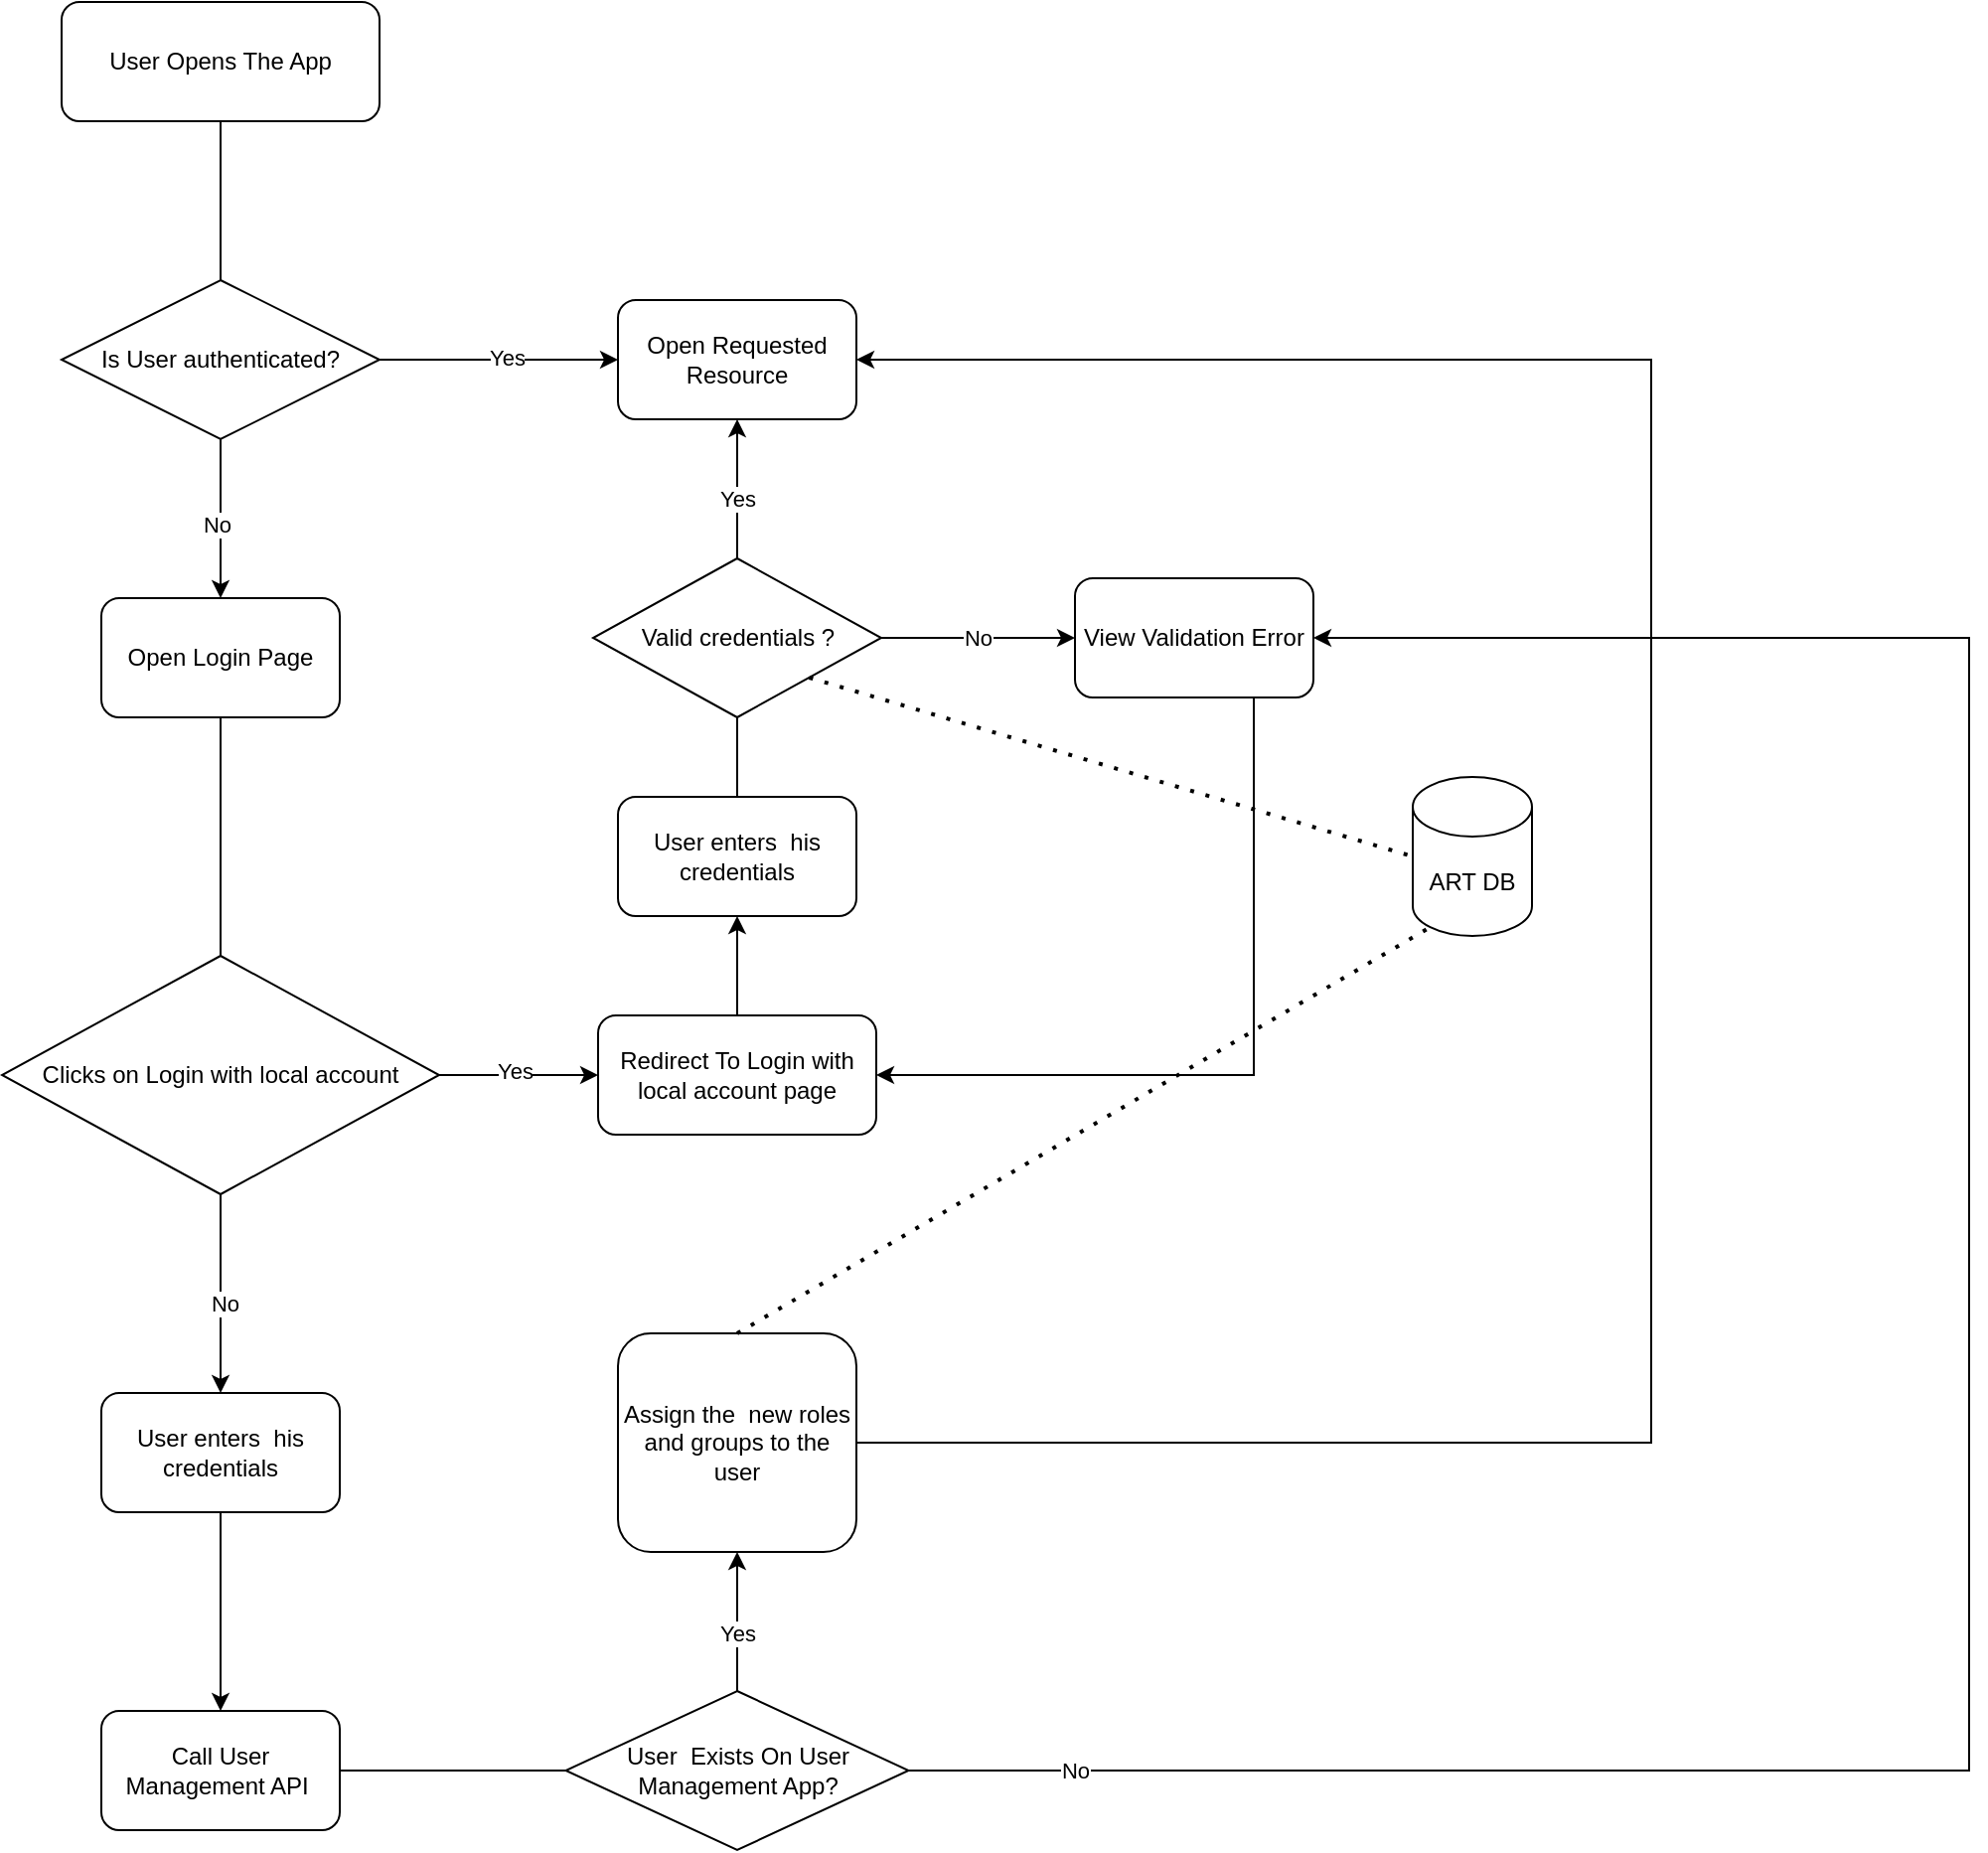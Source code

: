 <mxfile version="22.1.21" type="github">
  <diagram id="C5RBs43oDa-KdzZeNtuy" name="Page-1">
    <mxGraphModel dx="1750" dy="965" grid="1" gridSize="10" guides="1" tooltips="1" connect="1" arrows="1" fold="1" page="1" pageScale="1" pageWidth="827" pageHeight="1169" math="0" shadow="0">
      <root>
        <mxCell id="WIyWlLk6GJQsqaUBKTNV-0" />
        <mxCell id="WIyWlLk6GJQsqaUBKTNV-1" parent="WIyWlLk6GJQsqaUBKTNV-0" />
        <mxCell id="a6K9ppssDVb4eRAfsX8--0" value="User Opens The App" style="rounded=1;whiteSpace=wrap;html=1;" vertex="1" parent="WIyWlLk6GJQsqaUBKTNV-1">
          <mxGeometry x="360" y="20" width="160" height="60" as="geometry" />
        </mxCell>
        <mxCell id="a6K9ppssDVb4eRAfsX8--1" value="" style="endArrow=none;html=1;rounded=0;entryX=0.5;entryY=1;entryDx=0;entryDy=0;exitX=0.5;exitY=0;exitDx=0;exitDy=0;" edge="1" parent="WIyWlLk6GJQsqaUBKTNV-1" source="a6K9ppssDVb4eRAfsX8--2" target="a6K9ppssDVb4eRAfsX8--0">
          <mxGeometry width="50" height="50" relative="1" as="geometry">
            <mxPoint x="440" y="160" as="sourcePoint" />
            <mxPoint x="439" y="100" as="targetPoint" />
          </mxGeometry>
        </mxCell>
        <mxCell id="a6K9ppssDVb4eRAfsX8--2" value="Is User authenticated?" style="rhombus;whiteSpace=wrap;html=1;" vertex="1" parent="WIyWlLk6GJQsqaUBKTNV-1">
          <mxGeometry x="360" y="160" width="160" height="80" as="geometry" />
        </mxCell>
        <mxCell id="a6K9ppssDVb4eRAfsX8--3" value="" style="endArrow=classic;html=1;rounded=0;exitX=1;exitY=0.5;exitDx=0;exitDy=0;entryX=0;entryY=0.5;entryDx=0;entryDy=0;" edge="1" parent="WIyWlLk6GJQsqaUBKTNV-1" source="a6K9ppssDVb4eRAfsX8--2" target="a6K9ppssDVb4eRAfsX8--5">
          <mxGeometry width="50" height="50" relative="1" as="geometry">
            <mxPoint x="630" y="200" as="sourcePoint" />
            <mxPoint x="640" y="200" as="targetPoint" />
          </mxGeometry>
        </mxCell>
        <mxCell id="a6K9ppssDVb4eRAfsX8--4" value="Yes" style="edgeLabel;html=1;align=center;verticalAlign=middle;resizable=0;points=[];" vertex="1" connectable="0" parent="a6K9ppssDVb4eRAfsX8--3">
          <mxGeometry x="0.063" y="1" relative="1" as="geometry">
            <mxPoint as="offset" />
          </mxGeometry>
        </mxCell>
        <mxCell id="a6K9ppssDVb4eRAfsX8--5" value="Open Requested Resource" style="rounded=1;whiteSpace=wrap;html=1;" vertex="1" parent="WIyWlLk6GJQsqaUBKTNV-1">
          <mxGeometry x="640" y="170" width="120" height="60" as="geometry" />
        </mxCell>
        <mxCell id="a6K9ppssDVb4eRAfsX8--6" value="" style="endArrow=classic;html=1;rounded=0;exitX=0.5;exitY=1;exitDx=0;exitDy=0;entryX=0.5;entryY=0;entryDx=0;entryDy=0;" edge="1" parent="WIyWlLk6GJQsqaUBKTNV-1" source="a6K9ppssDVb4eRAfsX8--2" target="a6K9ppssDVb4eRAfsX8--8">
          <mxGeometry width="50" height="50" relative="1" as="geometry">
            <mxPoint x="390" y="330" as="sourcePoint" />
            <mxPoint x="440" y="320" as="targetPoint" />
          </mxGeometry>
        </mxCell>
        <mxCell id="a6K9ppssDVb4eRAfsX8--7" value="No" style="edgeLabel;html=1;align=center;verticalAlign=middle;resizable=0;points=[];" vertex="1" connectable="0" parent="a6K9ppssDVb4eRAfsX8--6">
          <mxGeometry x="0.065" y="-2" relative="1" as="geometry">
            <mxPoint as="offset" />
          </mxGeometry>
        </mxCell>
        <mxCell id="a6K9ppssDVb4eRAfsX8--8" value="Open Login Page" style="rounded=1;whiteSpace=wrap;html=1;" vertex="1" parent="WIyWlLk6GJQsqaUBKTNV-1">
          <mxGeometry x="380" y="320" width="120" height="60" as="geometry" />
        </mxCell>
        <mxCell id="a6K9ppssDVb4eRAfsX8--9" value="Clicks on Login with local account" style="rhombus;whiteSpace=wrap;html=1;" vertex="1" parent="WIyWlLk6GJQsqaUBKTNV-1">
          <mxGeometry x="330" y="500" width="220" height="120" as="geometry" />
        </mxCell>
        <mxCell id="a6K9ppssDVb4eRAfsX8--10" value="" style="endArrow=none;html=1;rounded=0;entryX=0.5;entryY=1;entryDx=0;entryDy=0;exitX=0.5;exitY=0;exitDx=0;exitDy=0;" edge="1" parent="WIyWlLk6GJQsqaUBKTNV-1" source="a6K9ppssDVb4eRAfsX8--9" target="a6K9ppssDVb4eRAfsX8--8">
          <mxGeometry width="50" height="50" relative="1" as="geometry">
            <mxPoint x="280" y="440" as="sourcePoint" />
            <mxPoint x="330" y="390" as="targetPoint" />
          </mxGeometry>
        </mxCell>
        <mxCell id="a6K9ppssDVb4eRAfsX8--11" value="" style="endArrow=classic;html=1;rounded=0;exitX=1;exitY=0.5;exitDx=0;exitDy=0;entryX=0;entryY=0.5;entryDx=0;entryDy=0;" edge="1" parent="WIyWlLk6GJQsqaUBKTNV-1" source="a6K9ppssDVb4eRAfsX8--9" target="a6K9ppssDVb4eRAfsX8--13">
          <mxGeometry width="50" height="50" relative="1" as="geometry">
            <mxPoint x="650" y="490" as="sourcePoint" />
            <mxPoint x="670" y="500" as="targetPoint" />
          </mxGeometry>
        </mxCell>
        <mxCell id="a6K9ppssDVb4eRAfsX8--12" value="Yes" style="edgeLabel;html=1;align=center;verticalAlign=middle;resizable=0;points=[];" vertex="1" connectable="0" parent="a6K9ppssDVb4eRAfsX8--11">
          <mxGeometry x="-0.053" y="2" relative="1" as="geometry">
            <mxPoint as="offset" />
          </mxGeometry>
        </mxCell>
        <mxCell id="a6K9ppssDVb4eRAfsX8--13" value="Redirect To Login with local account page" style="rounded=1;whiteSpace=wrap;html=1;" vertex="1" parent="WIyWlLk6GJQsqaUBKTNV-1">
          <mxGeometry x="630" y="530" width="140" height="60" as="geometry" />
        </mxCell>
        <mxCell id="a6K9ppssDVb4eRAfsX8--14" value="" style="endArrow=classic;html=1;rounded=0;exitX=0.5;exitY=0;exitDx=0;exitDy=0;" edge="1" parent="WIyWlLk6GJQsqaUBKTNV-1" source="a6K9ppssDVb4eRAfsX8--13" target="a6K9ppssDVb4eRAfsX8--15">
          <mxGeometry width="50" height="50" relative="1" as="geometry">
            <mxPoint x="720" y="410" as="sourcePoint" />
            <mxPoint x="700" y="390" as="targetPoint" />
          </mxGeometry>
        </mxCell>
        <mxCell id="a6K9ppssDVb4eRAfsX8--15" value="User enters&amp;nbsp; his credentials" style="rounded=1;whiteSpace=wrap;html=1;" vertex="1" parent="WIyWlLk6GJQsqaUBKTNV-1">
          <mxGeometry x="640" y="420" width="120" height="60" as="geometry" />
        </mxCell>
        <mxCell id="a6K9ppssDVb4eRAfsX8--17" value="View Validation Error" style="rounded=1;whiteSpace=wrap;html=1;" vertex="1" parent="WIyWlLk6GJQsqaUBKTNV-1">
          <mxGeometry x="870" y="310" width="120" height="60" as="geometry" />
        </mxCell>
        <mxCell id="a6K9ppssDVb4eRAfsX8--19" value="Valid credentials ?" style="rhombus;whiteSpace=wrap;html=1;" vertex="1" parent="WIyWlLk6GJQsqaUBKTNV-1">
          <mxGeometry x="627.5" y="300" width="145" height="80" as="geometry" />
        </mxCell>
        <mxCell id="a6K9ppssDVb4eRAfsX8--20" value="" style="endArrow=none;html=1;rounded=0;entryX=0.5;entryY=1;entryDx=0;entryDy=0;exitX=0.5;exitY=0;exitDx=0;exitDy=0;" edge="1" parent="WIyWlLk6GJQsqaUBKTNV-1" source="a6K9ppssDVb4eRAfsX8--15" target="a6K9ppssDVb4eRAfsX8--19">
          <mxGeometry width="50" height="50" relative="1" as="geometry">
            <mxPoint x="680" y="420" as="sourcePoint" />
            <mxPoint x="730" y="370" as="targetPoint" />
          </mxGeometry>
        </mxCell>
        <mxCell id="a6K9ppssDVb4eRAfsX8--21" value="" style="endArrow=classic;html=1;rounded=0;entryX=0.5;entryY=1;entryDx=0;entryDy=0;exitX=0.5;exitY=0;exitDx=0;exitDy=0;" edge="1" parent="WIyWlLk6GJQsqaUBKTNV-1" source="a6K9ppssDVb4eRAfsX8--19" target="a6K9ppssDVb4eRAfsX8--5">
          <mxGeometry width="50" height="50" relative="1" as="geometry">
            <mxPoint x="680" y="290" as="sourcePoint" />
            <mxPoint x="730" y="240" as="targetPoint" />
          </mxGeometry>
        </mxCell>
        <mxCell id="a6K9ppssDVb4eRAfsX8--22" value="Yes" style="edgeLabel;html=1;align=center;verticalAlign=middle;resizable=0;points=[];" vertex="1" connectable="0" parent="a6K9ppssDVb4eRAfsX8--21">
          <mxGeometry x="-0.131" relative="1" as="geometry">
            <mxPoint as="offset" />
          </mxGeometry>
        </mxCell>
        <mxCell id="a6K9ppssDVb4eRAfsX8--23" value="" style="endArrow=classic;html=1;rounded=0;entryX=0;entryY=0.5;entryDx=0;entryDy=0;exitX=1;exitY=0.5;exitDx=0;exitDy=0;" edge="1" parent="WIyWlLk6GJQsqaUBKTNV-1" source="a6K9ppssDVb4eRAfsX8--19" target="a6K9ppssDVb4eRAfsX8--17">
          <mxGeometry width="50" height="50" relative="1" as="geometry">
            <mxPoint x="790" y="390" as="sourcePoint" />
            <mxPoint x="840" y="340" as="targetPoint" />
          </mxGeometry>
        </mxCell>
        <mxCell id="a6K9ppssDVb4eRAfsX8--24" value="No" style="edgeLabel;html=1;align=center;verticalAlign=middle;resizable=0;points=[];" vertex="1" connectable="0" parent="a6K9ppssDVb4eRAfsX8--23">
          <mxGeometry x="-0.005" relative="1" as="geometry">
            <mxPoint as="offset" />
          </mxGeometry>
        </mxCell>
        <mxCell id="a6K9ppssDVb4eRAfsX8--25" value="ART DB" style="shape=cylinder3;whiteSpace=wrap;html=1;boundedLbl=1;backgroundOutline=1;size=15;" vertex="1" parent="WIyWlLk6GJQsqaUBKTNV-1">
          <mxGeometry x="1040" y="410" width="60" height="80" as="geometry" />
        </mxCell>
        <mxCell id="a6K9ppssDVb4eRAfsX8--26" value="" style="endArrow=none;dashed=1;html=1;dashPattern=1 3;strokeWidth=2;rounded=0;entryX=0;entryY=0.5;entryDx=0;entryDy=0;entryPerimeter=0;exitX=1;exitY=1;exitDx=0;exitDy=0;" edge="1" parent="WIyWlLk6GJQsqaUBKTNV-1" source="a6K9ppssDVb4eRAfsX8--19" target="a6K9ppssDVb4eRAfsX8--25">
          <mxGeometry width="50" height="50" relative="1" as="geometry">
            <mxPoint x="950" y="490" as="sourcePoint" />
            <mxPoint x="1000" y="440" as="targetPoint" />
          </mxGeometry>
        </mxCell>
        <mxCell id="a6K9ppssDVb4eRAfsX8--27" value="" style="endArrow=classic;html=1;rounded=0;exitX=0.5;exitY=1;exitDx=0;exitDy=0;" edge="1" parent="WIyWlLk6GJQsqaUBKTNV-1">
          <mxGeometry width="50" height="50" relative="1" as="geometry">
            <mxPoint x="960" y="370" as="sourcePoint" />
            <mxPoint x="770" y="560" as="targetPoint" />
            <Array as="points">
              <mxPoint x="960" y="560" />
            </Array>
          </mxGeometry>
        </mxCell>
        <mxCell id="a6K9ppssDVb4eRAfsX8--28" value="" style="endArrow=classic;html=1;rounded=0;exitX=0.5;exitY=1;exitDx=0;exitDy=0;" edge="1" parent="WIyWlLk6GJQsqaUBKTNV-1" source="a6K9ppssDVb4eRAfsX8--9">
          <mxGeometry width="50" height="50" relative="1" as="geometry">
            <mxPoint x="380" y="730" as="sourcePoint" />
            <mxPoint x="440" y="720" as="targetPoint" />
          </mxGeometry>
        </mxCell>
        <mxCell id="a6K9ppssDVb4eRAfsX8--29" value="No" style="edgeLabel;html=1;align=center;verticalAlign=middle;resizable=0;points=[];" vertex="1" connectable="0" parent="a6K9ppssDVb4eRAfsX8--28">
          <mxGeometry x="0.1" y="2" relative="1" as="geometry">
            <mxPoint as="offset" />
          </mxGeometry>
        </mxCell>
        <mxCell id="a6K9ppssDVb4eRAfsX8--30" value="User enters&amp;nbsp; his credentials" style="rounded=1;whiteSpace=wrap;html=1;" vertex="1" parent="WIyWlLk6GJQsqaUBKTNV-1">
          <mxGeometry x="380" y="720" width="120" height="60" as="geometry" />
        </mxCell>
        <mxCell id="a6K9ppssDVb4eRAfsX8--31" value="" style="endArrow=classic;html=1;rounded=0;exitX=0.5;exitY=1;exitDx=0;exitDy=0;" edge="1" parent="WIyWlLk6GJQsqaUBKTNV-1" source="a6K9ppssDVb4eRAfsX8--30">
          <mxGeometry width="50" height="50" relative="1" as="geometry">
            <mxPoint x="490" y="990" as="sourcePoint" />
            <mxPoint x="440" y="880" as="targetPoint" />
          </mxGeometry>
        </mxCell>
        <mxCell id="a6K9ppssDVb4eRAfsX8--32" value="Call User Management API&amp;nbsp;" style="rounded=1;whiteSpace=wrap;html=1;" vertex="1" parent="WIyWlLk6GJQsqaUBKTNV-1">
          <mxGeometry x="380" y="880" width="120" height="60" as="geometry" />
        </mxCell>
        <mxCell id="a6K9ppssDVb4eRAfsX8--34" value="User&amp;nbsp; Exists On User Management App?" style="rhombus;whiteSpace=wrap;html=1;" vertex="1" parent="WIyWlLk6GJQsqaUBKTNV-1">
          <mxGeometry x="613.75" y="870" width="172.5" height="80" as="geometry" />
        </mxCell>
        <mxCell id="a6K9ppssDVb4eRAfsX8--35" value="" style="endArrow=classic;html=1;rounded=0;exitX=0.5;exitY=0;exitDx=0;exitDy=0;" edge="1" parent="WIyWlLk6GJQsqaUBKTNV-1" source="a6K9ppssDVb4eRAfsX8--34">
          <mxGeometry width="50" height="50" relative="1" as="geometry">
            <mxPoint x="720" y="860" as="sourcePoint" />
            <mxPoint x="700" y="800" as="targetPoint" />
          </mxGeometry>
        </mxCell>
        <mxCell id="a6K9ppssDVb4eRAfsX8--37" value="Yes" style="edgeLabel;html=1;align=center;verticalAlign=middle;resizable=0;points=[];" vertex="1" connectable="0" parent="a6K9ppssDVb4eRAfsX8--35">
          <mxGeometry x="-0.161" relative="1" as="geometry">
            <mxPoint as="offset" />
          </mxGeometry>
        </mxCell>
        <mxCell id="a6K9ppssDVb4eRAfsX8--36" value="" style="endArrow=none;html=1;rounded=0;entryX=0;entryY=0.5;entryDx=0;entryDy=0;exitX=1;exitY=0.5;exitDx=0;exitDy=0;" edge="1" parent="WIyWlLk6GJQsqaUBKTNV-1" source="a6K9ppssDVb4eRAfsX8--32" target="a6K9ppssDVb4eRAfsX8--34">
          <mxGeometry width="50" height="50" relative="1" as="geometry">
            <mxPoint x="550" y="960" as="sourcePoint" />
            <mxPoint x="600" y="910" as="targetPoint" />
          </mxGeometry>
        </mxCell>
        <mxCell id="a6K9ppssDVb4eRAfsX8--38" value="Assign the&amp;nbsp; new roles and groups to the user" style="rounded=1;whiteSpace=wrap;html=1;" vertex="1" parent="WIyWlLk6GJQsqaUBKTNV-1">
          <mxGeometry x="640" y="690" width="120" height="110" as="geometry" />
        </mxCell>
        <mxCell id="a6K9ppssDVb4eRAfsX8--39" value="" style="endArrow=none;dashed=1;html=1;dashPattern=1 3;strokeWidth=2;rounded=0;entryX=0.145;entryY=1;entryDx=0;entryDy=-4.35;entryPerimeter=0;exitX=0.5;exitY=0;exitDx=0;exitDy=0;" edge="1" parent="WIyWlLk6GJQsqaUBKTNV-1" source="a6K9ppssDVb4eRAfsX8--38" target="a6K9ppssDVb4eRAfsX8--25">
          <mxGeometry width="50" height="50" relative="1" as="geometry">
            <mxPoint x="720" y="590" as="sourcePoint" />
            <mxPoint x="770" y="540" as="targetPoint" />
          </mxGeometry>
        </mxCell>
        <mxCell id="a6K9ppssDVb4eRAfsX8--40" value="" style="endArrow=classic;html=1;rounded=0;exitX=1;exitY=0.5;exitDx=0;exitDy=0;entryX=1;entryY=0.5;entryDx=0;entryDy=0;" edge="1" parent="WIyWlLk6GJQsqaUBKTNV-1" source="a6K9ppssDVb4eRAfsX8--38" target="a6K9ppssDVb4eRAfsX8--5">
          <mxGeometry width="50" height="50" relative="1" as="geometry">
            <mxPoint x="760" y="765" as="sourcePoint" />
            <mxPoint x="1320" y="150" as="targetPoint" />
            <Array as="points">
              <mxPoint x="1160" y="745" />
              <mxPoint x="1160" y="480" />
              <mxPoint x="1160" y="200" />
            </Array>
          </mxGeometry>
        </mxCell>
        <mxCell id="a6K9ppssDVb4eRAfsX8--41" value="" style="endArrow=classic;html=1;rounded=0;exitX=1;exitY=0.5;exitDx=0;exitDy=0;entryX=1;entryY=0.5;entryDx=0;entryDy=0;" edge="1" parent="WIyWlLk6GJQsqaUBKTNV-1" source="a6K9ppssDVb4eRAfsX8--34" target="a6K9ppssDVb4eRAfsX8--17">
          <mxGeometry width="50" height="50" relative="1" as="geometry">
            <mxPoint x="780" y="970" as="sourcePoint" />
            <mxPoint x="1320" y="314.353" as="targetPoint" />
            <Array as="points">
              <mxPoint x="1320" y="910" />
              <mxPoint x="1320" y="340" />
            </Array>
          </mxGeometry>
        </mxCell>
        <mxCell id="a6K9ppssDVb4eRAfsX8--42" value="No" style="edgeLabel;html=1;align=center;verticalAlign=middle;resizable=0;points=[];" vertex="1" connectable="0" parent="a6K9ppssDVb4eRAfsX8--41">
          <mxGeometry x="-0.04" y="1" relative="1" as="geometry">
            <mxPoint x="-449" y="154" as="offset" />
          </mxGeometry>
        </mxCell>
      </root>
    </mxGraphModel>
  </diagram>
</mxfile>

